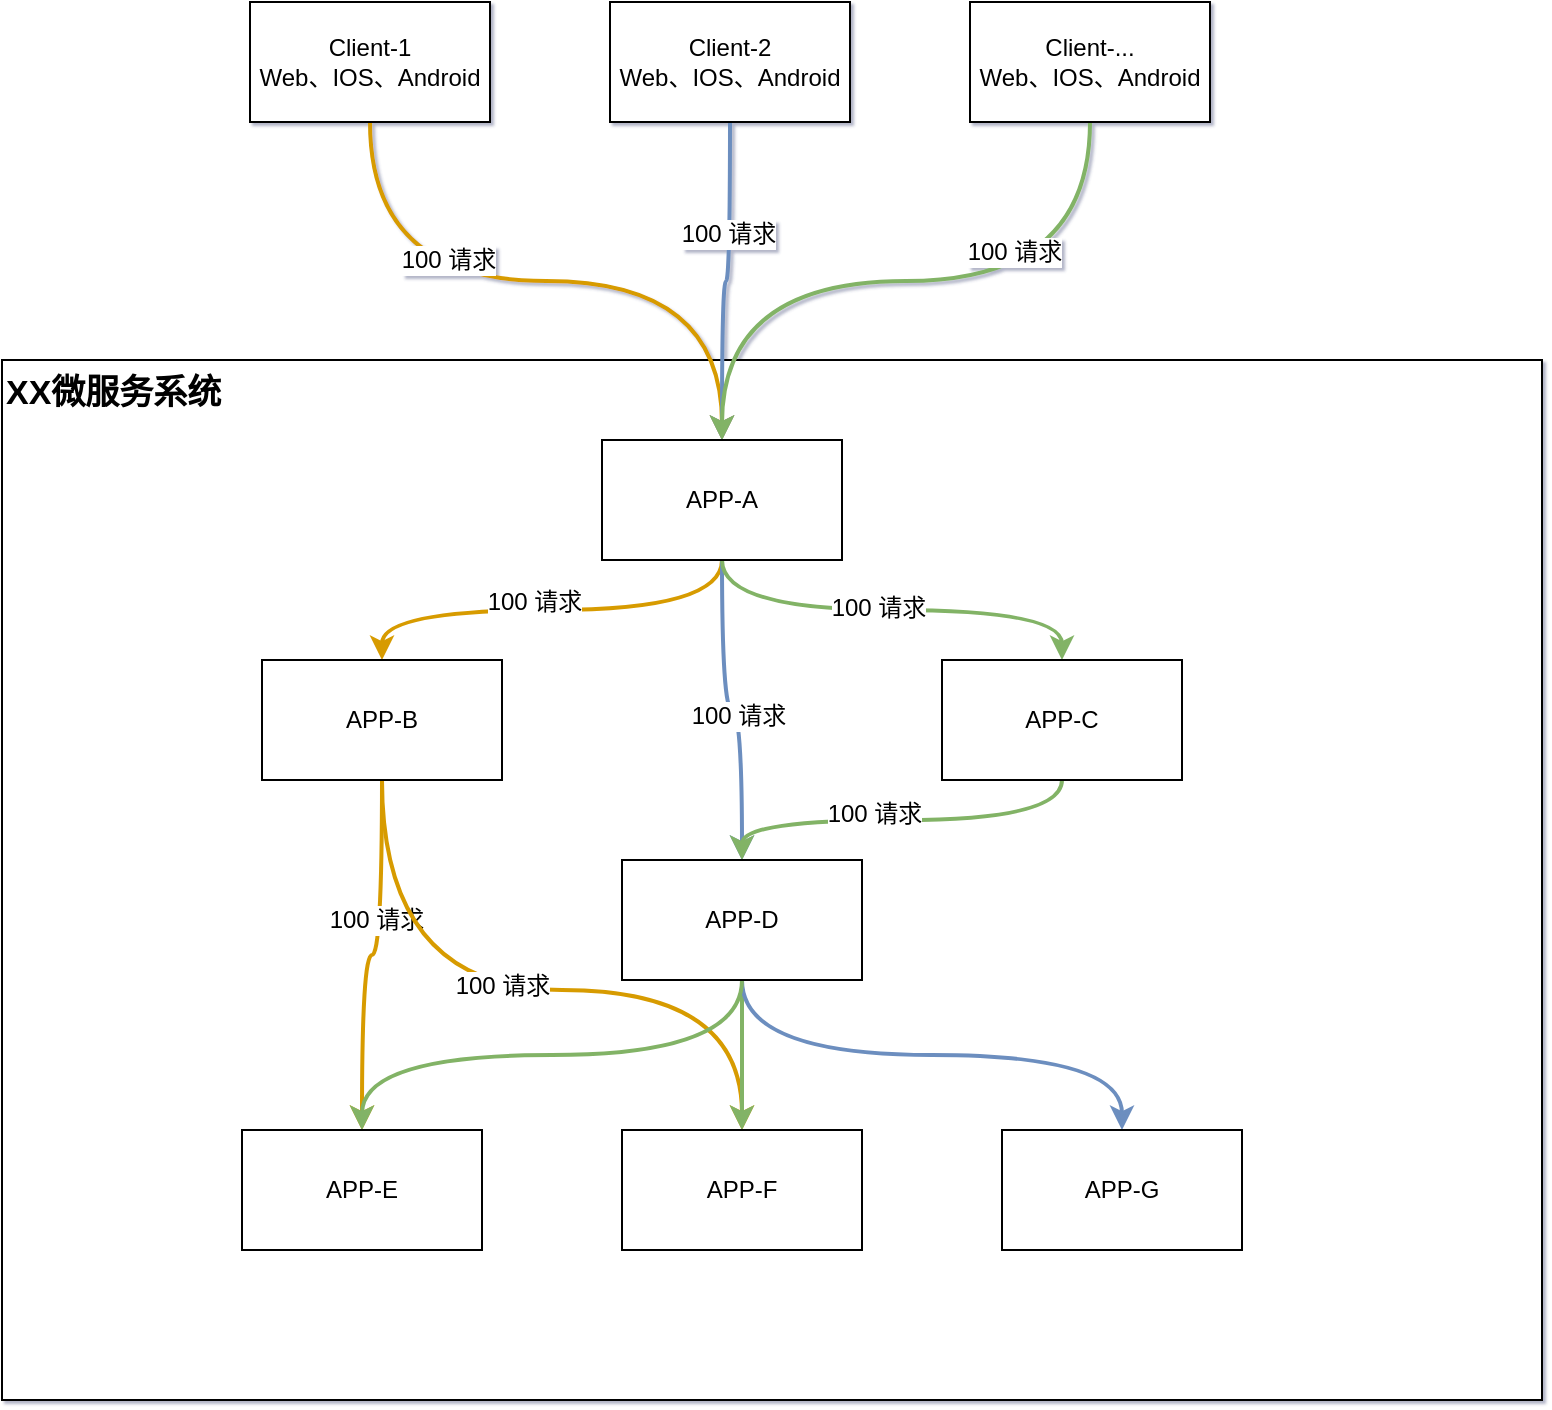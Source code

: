 <mxfile version="17.5.0" type="github">
  <diagram id="8smA7mRZwkchNaE0-HKt" name="第 1 页">
    <mxGraphModel dx="1426" dy="794" grid="0" gridSize="10" guides="1" tooltips="1" connect="1" arrows="1" fold="1" page="1" pageScale="1" pageWidth="827" pageHeight="1169" math="0" shadow="1">
      <root>
        <mxCell id="0" />
        <mxCell id="1" parent="0" />
        <mxCell id="unOXCObY0DmNRusK8OhL-4" value="XX微服务系统" style="rounded=0;whiteSpace=wrap;html=1;align=left;verticalAlign=top;fontStyle=1;fontSize=17;" vertex="1" parent="1">
          <mxGeometry x="34" y="341" width="770" height="520" as="geometry" />
        </mxCell>
        <mxCell id="unOXCObY0DmNRusK8OhL-12" style="edgeStyle=orthogonalEdgeStyle;rounded=0;orthogonalLoop=1;jettySize=auto;html=1;entryX=0.5;entryY=0;entryDx=0;entryDy=0;curved=1;exitX=0.5;exitY=1;exitDx=0;exitDy=0;fillColor=#ffe6cc;strokeColor=#d79b00;strokeWidth=2;" edge="1" parent="1" source="unOXCObY0DmNRusK8OhL-1" target="unOXCObY0DmNRusK8OhL-5">
          <mxGeometry relative="1" as="geometry" />
        </mxCell>
        <mxCell id="unOXCObY0DmNRusK8OhL-23" value="100 请求" style="edgeLabel;html=1;align=center;verticalAlign=middle;resizable=0;points=[];fontSize=12;" vertex="1" connectable="0" parent="unOXCObY0DmNRusK8OhL-12">
          <mxGeometry x="-0.292" y="11" relative="1" as="geometry">
            <mxPoint as="offset" />
          </mxGeometry>
        </mxCell>
        <mxCell id="unOXCObY0DmNRusK8OhL-1" value="Client-1&lt;br&gt;Web、IOS、Android" style="rounded=0;whiteSpace=wrap;html=1;" vertex="1" parent="1">
          <mxGeometry x="158" y="162" width="120" height="60" as="geometry" />
        </mxCell>
        <mxCell id="unOXCObY0DmNRusK8OhL-13" style="edgeStyle=orthogonalEdgeStyle;curved=1;rounded=0;orthogonalLoop=1;jettySize=auto;html=1;entryX=0.5;entryY=0;entryDx=0;entryDy=0;fillColor=#dae8fc;strokeColor=#6c8ebf;strokeWidth=2;" edge="1" parent="1" source="unOXCObY0DmNRusK8OhL-2" target="unOXCObY0DmNRusK8OhL-5">
          <mxGeometry relative="1" as="geometry" />
        </mxCell>
        <mxCell id="unOXCObY0DmNRusK8OhL-26" value="100 请求" style="edgeLabel;html=1;align=center;verticalAlign=middle;resizable=0;points=[];fontSize=12;" vertex="1" connectable="0" parent="unOXCObY0DmNRusK8OhL-13">
          <mxGeometry x="-0.319" y="-1" relative="1" as="geometry">
            <mxPoint as="offset" />
          </mxGeometry>
        </mxCell>
        <mxCell id="unOXCObY0DmNRusK8OhL-2" value="Client-2&lt;br&gt;Web、IOS、Android" style="rounded=0;whiteSpace=wrap;html=1;" vertex="1" parent="1">
          <mxGeometry x="338" y="162" width="120" height="60" as="geometry" />
        </mxCell>
        <mxCell id="unOXCObY0DmNRusK8OhL-14" style="edgeStyle=orthogonalEdgeStyle;curved=1;rounded=0;orthogonalLoop=1;jettySize=auto;html=1;entryX=0.5;entryY=0;entryDx=0;entryDy=0;exitX=0.5;exitY=1;exitDx=0;exitDy=0;fillColor=#d5e8d4;strokeColor=#82b366;strokeWidth=2;" edge="1" parent="1" source="unOXCObY0DmNRusK8OhL-3" target="unOXCObY0DmNRusK8OhL-5">
          <mxGeometry relative="1" as="geometry" />
        </mxCell>
        <mxCell id="unOXCObY0DmNRusK8OhL-27" value="100 请求" style="edgeLabel;html=1;align=center;verticalAlign=middle;resizable=0;points=[];fontSize=12;" vertex="1" connectable="0" parent="unOXCObY0DmNRusK8OhL-14">
          <mxGeometry x="-0.309" y="-15" relative="1" as="geometry">
            <mxPoint x="1" as="offset" />
          </mxGeometry>
        </mxCell>
        <mxCell id="unOXCObY0DmNRusK8OhL-3" value="Client-...&lt;br&gt;Web、IOS、Android" style="rounded=0;whiteSpace=wrap;html=1;" vertex="1" parent="1">
          <mxGeometry x="518" y="162" width="120" height="60" as="geometry" />
        </mxCell>
        <mxCell id="unOXCObY0DmNRusK8OhL-15" style="edgeStyle=orthogonalEdgeStyle;curved=1;rounded=0;orthogonalLoop=1;jettySize=auto;html=1;entryX=0.5;entryY=0;entryDx=0;entryDy=0;exitX=0.5;exitY=1;exitDx=0;exitDy=0;fillColor=#ffe6cc;strokeColor=#d79b00;strokeWidth=2;" edge="1" parent="1" source="unOXCObY0DmNRusK8OhL-5" target="unOXCObY0DmNRusK8OhL-6">
          <mxGeometry relative="1" as="geometry" />
        </mxCell>
        <mxCell id="unOXCObY0DmNRusK8OhL-24" value="100 请求" style="edgeLabel;html=1;align=center;verticalAlign=middle;resizable=0;points=[];fontSize=12;" vertex="1" connectable="0" parent="unOXCObY0DmNRusK8OhL-15">
          <mxGeometry x="0.082" y="-4" relative="1" as="geometry">
            <mxPoint as="offset" />
          </mxGeometry>
        </mxCell>
        <mxCell id="unOXCObY0DmNRusK8OhL-16" style="edgeStyle=orthogonalEdgeStyle;curved=1;rounded=0;orthogonalLoop=1;jettySize=auto;html=1;entryX=0.5;entryY=0;entryDx=0;entryDy=0;fillColor=#dae8fc;strokeColor=#6c8ebf;strokeWidth=2;" edge="1" parent="1" source="unOXCObY0DmNRusK8OhL-5" target="unOXCObY0DmNRusK8OhL-8">
          <mxGeometry relative="1" as="geometry" />
        </mxCell>
        <mxCell id="unOXCObY0DmNRusK8OhL-28" value="100 请求" style="edgeLabel;html=1;align=center;verticalAlign=middle;resizable=0;points=[];fontSize=12;" vertex="1" connectable="0" parent="unOXCObY0DmNRusK8OhL-16">
          <mxGeometry x="0.094" y="-2" relative="1" as="geometry">
            <mxPoint as="offset" />
          </mxGeometry>
        </mxCell>
        <mxCell id="unOXCObY0DmNRusK8OhL-17" style="edgeStyle=orthogonalEdgeStyle;curved=1;rounded=0;orthogonalLoop=1;jettySize=auto;html=1;entryX=0.5;entryY=0;entryDx=0;entryDy=0;exitX=0.5;exitY=1;exitDx=0;exitDy=0;fillColor=#d5e8d4;strokeColor=#82b366;strokeWidth=2;" edge="1" parent="1" source="unOXCObY0DmNRusK8OhL-5" target="unOXCObY0DmNRusK8OhL-7">
          <mxGeometry relative="1" as="geometry" />
        </mxCell>
        <mxCell id="unOXCObY0DmNRusK8OhL-33" value="100 请求" style="edgeLabel;html=1;align=center;verticalAlign=middle;resizable=0;points=[];fontSize=12;" vertex="1" connectable="0" parent="unOXCObY0DmNRusK8OhL-17">
          <mxGeometry x="-0.064" y="2" relative="1" as="geometry">
            <mxPoint y="1" as="offset" />
          </mxGeometry>
        </mxCell>
        <mxCell id="unOXCObY0DmNRusK8OhL-5" value="APP-A" style="rounded=0;whiteSpace=wrap;html=1;" vertex="1" parent="1">
          <mxGeometry x="334" y="381" width="120" height="60" as="geometry" />
        </mxCell>
        <mxCell id="unOXCObY0DmNRusK8OhL-18" style="edgeStyle=orthogonalEdgeStyle;curved=1;rounded=0;orthogonalLoop=1;jettySize=auto;html=1;entryX=0.5;entryY=0;entryDx=0;entryDy=0;fillColor=#ffe6cc;strokeColor=#d79b00;strokeWidth=2;" edge="1" parent="1" source="unOXCObY0DmNRusK8OhL-6" target="unOXCObY0DmNRusK8OhL-9">
          <mxGeometry relative="1" as="geometry" />
        </mxCell>
        <mxCell id="unOXCObY0DmNRusK8OhL-25" value="100 请求" style="edgeLabel;html=1;align=center;verticalAlign=middle;resizable=0;points=[];fontSize=12;" vertex="1" connectable="0" parent="unOXCObY0DmNRusK8OhL-18">
          <mxGeometry x="-0.26" y="-3" relative="1" as="geometry">
            <mxPoint y="1" as="offset" />
          </mxGeometry>
        </mxCell>
        <mxCell id="unOXCObY0DmNRusK8OhL-35" style="edgeStyle=orthogonalEdgeStyle;curved=1;rounded=0;orthogonalLoop=1;jettySize=auto;html=1;entryX=0.5;entryY=0;entryDx=0;entryDy=0;fontSize=12;strokeWidth=2;exitX=0.5;exitY=1;exitDx=0;exitDy=0;fillColor=#ffe6cc;strokeColor=#d79b00;" edge="1" parent="1" source="unOXCObY0DmNRusK8OhL-6" target="unOXCObY0DmNRusK8OhL-10">
          <mxGeometry relative="1" as="geometry">
            <Array as="points">
              <mxPoint x="224" y="656" />
              <mxPoint x="404" y="656" />
            </Array>
          </mxGeometry>
        </mxCell>
        <mxCell id="unOXCObY0DmNRusK8OhL-36" value="100 请求" style="edgeLabel;html=1;align=center;verticalAlign=middle;resizable=0;points=[];fontSize=12;" vertex="1" connectable="0" parent="unOXCObY0DmNRusK8OhL-35">
          <mxGeometry x="-0.07" y="3" relative="1" as="geometry">
            <mxPoint y="1" as="offset" />
          </mxGeometry>
        </mxCell>
        <mxCell id="unOXCObY0DmNRusK8OhL-6" value="APP-B" style="rounded=0;whiteSpace=wrap;html=1;" vertex="1" parent="1">
          <mxGeometry x="164" y="491" width="120" height="60" as="geometry" />
        </mxCell>
        <mxCell id="unOXCObY0DmNRusK8OhL-20" style="edgeStyle=orthogonalEdgeStyle;curved=1;rounded=0;orthogonalLoop=1;jettySize=auto;html=1;entryX=0.5;entryY=0;entryDx=0;entryDy=0;exitX=0.5;exitY=1;exitDx=0;exitDy=0;fillColor=#d5e8d4;strokeColor=#82b366;strokeWidth=2;" edge="1" parent="1" source="unOXCObY0DmNRusK8OhL-7" target="unOXCObY0DmNRusK8OhL-8">
          <mxGeometry relative="1" as="geometry" />
        </mxCell>
        <mxCell id="unOXCObY0DmNRusK8OhL-34" value="100 请求" style="edgeLabel;html=1;align=center;verticalAlign=middle;resizable=0;points=[];fontSize=12;" vertex="1" connectable="0" parent="unOXCObY0DmNRusK8OhL-20">
          <mxGeometry x="0.14" y="-3" relative="1" as="geometry">
            <mxPoint as="offset" />
          </mxGeometry>
        </mxCell>
        <mxCell id="unOXCObY0DmNRusK8OhL-7" value="APP-C" style="rounded=0;whiteSpace=wrap;html=1;" vertex="1" parent="1">
          <mxGeometry x="504" y="491" width="120" height="60" as="geometry" />
        </mxCell>
        <mxCell id="unOXCObY0DmNRusK8OhL-19" style="edgeStyle=orthogonalEdgeStyle;curved=1;rounded=0;orthogonalLoop=1;jettySize=auto;html=1;entryX=0.5;entryY=0;entryDx=0;entryDy=0;fillColor=#d5e8d4;strokeColor=#82b366;strokeWidth=2;" edge="1" parent="1" source="unOXCObY0DmNRusK8OhL-8" target="unOXCObY0DmNRusK8OhL-10">
          <mxGeometry relative="1" as="geometry" />
        </mxCell>
        <mxCell id="unOXCObY0DmNRusK8OhL-21" style="edgeStyle=orthogonalEdgeStyle;curved=1;rounded=0;orthogonalLoop=1;jettySize=auto;html=1;entryX=0.5;entryY=0;entryDx=0;entryDy=0;exitX=0.5;exitY=1;exitDx=0;exitDy=0;fillColor=#dae8fc;strokeColor=#6c8ebf;strokeWidth=2;" edge="1" parent="1" source="unOXCObY0DmNRusK8OhL-8" target="unOXCObY0DmNRusK8OhL-11">
          <mxGeometry relative="1" as="geometry" />
        </mxCell>
        <mxCell id="unOXCObY0DmNRusK8OhL-22" style="edgeStyle=orthogonalEdgeStyle;curved=1;rounded=0;orthogonalLoop=1;jettySize=auto;html=1;entryX=0.5;entryY=0;entryDx=0;entryDy=0;strokeWidth=2;exitX=0.5;exitY=1;exitDx=0;exitDy=0;fillColor=#d5e8d4;strokeColor=#82b366;" edge="1" parent="1" source="unOXCObY0DmNRusK8OhL-8" target="unOXCObY0DmNRusK8OhL-9">
          <mxGeometry relative="1" as="geometry" />
        </mxCell>
        <mxCell id="unOXCObY0DmNRusK8OhL-8" value="APP-D" style="rounded=0;whiteSpace=wrap;html=1;" vertex="1" parent="1">
          <mxGeometry x="344" y="591" width="120" height="60" as="geometry" />
        </mxCell>
        <mxCell id="unOXCObY0DmNRusK8OhL-9" value="APP-E" style="rounded=0;whiteSpace=wrap;html=1;" vertex="1" parent="1">
          <mxGeometry x="154" y="726" width="120" height="60" as="geometry" />
        </mxCell>
        <mxCell id="unOXCObY0DmNRusK8OhL-10" value="APP-F" style="rounded=0;whiteSpace=wrap;html=1;" vertex="1" parent="1">
          <mxGeometry x="344" y="726" width="120" height="60" as="geometry" />
        </mxCell>
        <mxCell id="unOXCObY0DmNRusK8OhL-11" value="APP-G" style="rounded=0;whiteSpace=wrap;html=1;" vertex="1" parent="1">
          <mxGeometry x="534" y="726" width="120" height="60" as="geometry" />
        </mxCell>
      </root>
    </mxGraphModel>
  </diagram>
</mxfile>
